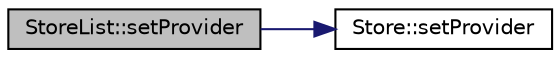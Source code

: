 digraph "StoreList::setProvider"
{
 // INTERACTIVE_SVG=YES
 // LATEX_PDF_SIZE
  edge [fontname="Helvetica",fontsize="10",labelfontname="Helvetica",labelfontsize="10"];
  node [fontname="Helvetica",fontsize="10",shape=record];
  rankdir="LR";
  Node166 [label="StoreList::setProvider",height=0.2,width=0.4,color="black", fillcolor="grey75", style="filled", fontcolor="black",tooltip=" "];
  Node166 -> Node167 [color="midnightblue",fontsize="10",style="solid",fontname="Helvetica"];
  Node167 [label="Store::setProvider",height=0.2,width=0.4,color="black", fillcolor="white", style="filled",URL="$class_store.html#a9bb94bce6ec9325022e4e22696f3e69b",tooltip=" "];
}
